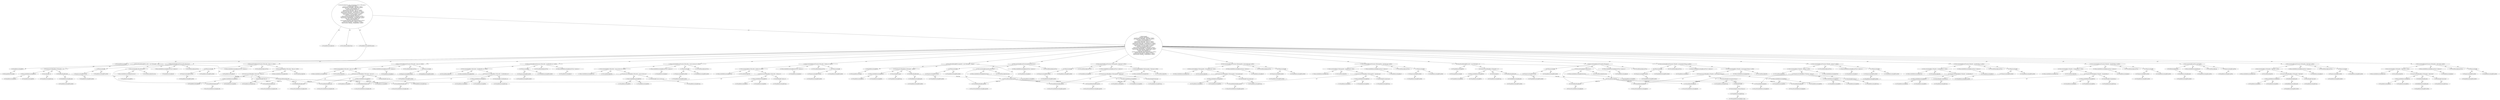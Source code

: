 digraph "testCopy#?" {
0 [label="2:CtTypeReferenceImpl@void" shape=ellipse]
1 [label="2:CtVirtualElement@testCopy" shape=ellipse]
2 [label="2:CtTypeReferenceImpl@IOException" shape=ellipse]
3 [label="2:CtPackageReferenceImpl@" shape=ellipse]
4 [label="3:CtExecutableReferenceImpl@copy()" shape=ellipse]
5 [label="3:CtTypeReferenceImpl@CopyFiles" shape=ellipse]
6 [label="3:CtVirtualElement@copy" shape=ellipse]
7 [label="3:CtTypeAccessImpl@CopyFiles" shape=ellipse]
8 [label="3:CtTypeReferenceImpl@CopyFiles" shape=ellipse]
9 [label="3:CtFieldReferenceImpl@tmpDir" shape=ellipse]
10 [label="3:CtTypeReferenceImpl@PlaceHold" shape=ellipse]
11 [label="3:CtFieldReadImpl@tmpDir" shape=ellipse]
12 [label="3:CtInvocationImpl@CopyFiles.copy(tmpDir)" shape=ellipse]
13 [label="4:CtExecutableReferenceImpl@assertTrue(<unknown>)" shape=ellipse]
14 [label="4:CtTypeReferenceImpl@null" shape=ellipse]
15 [label="4:CtVirtualElement@assertTrue" shape=ellipse]
16 [label="4:CtTypeAccessImpl@PlaceHold" shape=ellipse]
17 [label="4:CtTypeReferenceImpl@PlaceHold" shape=ellipse]
18 [label="4:CtThisAccessImpl@" shape=ellipse]
19 [label="4:CtTypeReferenceImpl@PlaceHold" shape=ellipse]
20 [label="4:CtExecutableReferenceImpl@isFile()" shape=ellipse]
21 [label="4:CtVirtualElement@isFile" shape=ellipse]
22 [label="4:CtExecutableReferenceImpl@File()" shape=ellipse]
23 [label="4:CtTypeReferenceImpl@File" shape=ellipse]
24 [label="4:CtTypeReferenceImpl@File" shape=ellipse]
25 [label="4:CtFieldReferenceImpl@tmpDir" shape=ellipse]
26 [label="4:CtTypeReferenceImpl@PlaceHold" shape=ellipse]
27 [label="4:CtFieldReadImpl@tmpDir" shape=ellipse]
28 [label="4:CtLiteralImpl@\"help.html\"" shape=ellipse]
29 [label="4:CtTypeReferenceImpl@String" shape=ellipse]
30 [label="4:CtConstructorCallImpl@new File(tmpDir, \"help.html\")" shape=ellipse]
31 [label="4:CtInvocationImpl@new File(tmpDir, \"help.html\").isFile()" shape=ellipse]
32 [label="4:CtInvocationImpl@assertTrue(new File(tmpDir, \"help.html\").isFile())" shape=ellipse]
33 [label="5:CtExecutableReferenceImpl@assertTrue(<unknown>)" shape=ellipse]
34 [label="5:CtTypeReferenceImpl@null" shape=ellipse]
35 [label="5:CtVirtualElement@assertTrue" shape=ellipse]
36 [label="5:CtTypeAccessImpl@PlaceHold" shape=ellipse]
37 [label="5:CtTypeReferenceImpl@PlaceHold" shape=ellipse]
38 [label="5:CtThisAccessImpl@" shape=ellipse]
39 [label="5:CtTypeReferenceImpl@PlaceHold" shape=ellipse]
40 [label="5:CtExecutableReferenceImpl@isFile()" shape=ellipse]
41 [label="5:CtVirtualElement@isFile" shape=ellipse]
42 [label="5:CtExecutableReferenceImpl@File()" shape=ellipse]
43 [label="5:CtTypeReferenceImpl@File" shape=ellipse]
44 [label="5:CtTypeReferenceImpl@File" shape=ellipse]
45 [label="5:CtFieldReferenceImpl@tmpDir" shape=ellipse]
46 [label="5:CtTypeReferenceImpl@PlaceHold" shape=ellipse]
47 [label="5:CtFieldReadImpl@tmpDir" shape=ellipse]
48 [label="5:CtLiteralImpl@\"index.html\"" shape=ellipse]
49 [label="5:CtTypeReferenceImpl@String" shape=ellipse]
50 [label="5:CtConstructorCallImpl@new File(tmpDir, \"index.html\")" shape=ellipse]
51 [label="5:CtInvocationImpl@new File(tmpDir, \"index.html\").isFile()" shape=ellipse]
52 [label="5:CtInvocationImpl@assertTrue(new File(tmpDir, \"index.html\").isFile())" shape=ellipse]
53 [label="6:CtTypeReferenceImpl@File" shape=ellipse]
54 [label="6:CtPackageReferenceImpl@" shape=ellipse]
55 [label="6:CtExecutableReferenceImpl@File()" shape=ellipse]
56 [label="6:CtTypeReferenceImpl@File" shape=ellipse]
57 [label="6:CtTypeReferenceImpl@File" shape=ellipse]
58 [label="6:CtFieldReferenceImpl@tmpDir" shape=ellipse]
59 [label="6:CtTypeReferenceImpl@PlaceHold" shape=ellipse]
60 [label="6:CtFieldReadImpl@tmpDir" shape=ellipse]
61 [label="6:CtLiteralImpl@\"css\"" shape=ellipse]
62 [label="6:CtTypeReferenceImpl@String" shape=ellipse]
63 [label="6:CtConstructorCallImpl@new File(tmpDir, \"css\")" shape=ellipse]
64 [label="6:CtVirtualElement@cssDir" shape=ellipse]
65 [label="6:CtLocalVariableImpl@File cssDir = new File(tmpDir, \"css\")" shape=ellipse]
66 [label="7:CtExecutableReferenceImpl@assertTrue(<unknown>)" shape=ellipse]
67 [label="7:CtTypeReferenceImpl@null" shape=ellipse]
68 [label="7:CtVirtualElement@assertTrue" shape=ellipse]
69 [label="7:CtTypeAccessImpl@PlaceHold" shape=ellipse]
70 [label="7:CtTypeReferenceImpl@PlaceHold" shape=ellipse]
71 [label="7:CtThisAccessImpl@" shape=ellipse]
72 [label="7:CtTypeReferenceImpl@PlaceHold" shape=ellipse]
73 [label="7:CtExecutableReferenceImpl@isDirectory()" shape=ellipse]
74 [label="7:CtTypeReferenceImpl@File" shape=ellipse]
75 [label="7:CtVirtualElement@isDirectory" shape=ellipse]
76 [label="7:CtVariableReadImpl@cssDir" shape=ellipse]
77 [label="7:CtLocalVariableReferenceImpl@cssDir" shape=ellipse]
78 [label="7:CtInvocationImpl@cssDir.isDirectory()" shape=ellipse]
79 [label="7:CtInvocationImpl@assertTrue(cssDir.isDirectory())" shape=ellipse]
80 [label="8:CtExecutableReferenceImpl@assertTrue(<unknown>)" shape=ellipse]
81 [label="8:CtTypeReferenceImpl@null" shape=ellipse]
82 [label="8:CtVirtualElement@assertTrue" shape=ellipse]
83 [label="8:CtTypeAccessImpl@PlaceHold" shape=ellipse]
84 [label="8:CtTypeReferenceImpl@PlaceHold" shape=ellipse]
85 [label="8:CtThisAccessImpl@" shape=ellipse]
86 [label="8:CtTypeReferenceImpl@PlaceHold" shape=ellipse]
87 [label="8:CtExecutableReferenceImpl@isFile()" shape=ellipse]
88 [label="8:CtVirtualElement@isFile" shape=ellipse]
89 [label="8:CtExecutableReferenceImpl@File()" shape=ellipse]
90 [label="8:CtTypeReferenceImpl@File" shape=ellipse]
91 [label="8:CtTypeReferenceImpl@File" shape=ellipse]
92 [label="8:CtVariableReadImpl@cssDir" shape=ellipse]
93 [label="8:CtLocalVariableReferenceImpl@cssDir" shape=ellipse]
94 [label="8:CtLiteralImpl@\"help.css\"" shape=ellipse]
95 [label="8:CtTypeReferenceImpl@String" shape=ellipse]
96 [label="8:CtConstructorCallImpl@new File(cssDir, \"help.css\")" shape=ellipse]
97 [label="8:CtInvocationImpl@new File(cssDir, \"help.css\").isFile()" shape=ellipse]
98 [label="8:CtInvocationImpl@assertTrue(new File(cssDir, \"help.css\").isFile())" shape=ellipse]
99 [label="9:CtExecutableReferenceImpl@assertTrue(<unknown>)" shape=ellipse]
100 [label="9:CtTypeReferenceImpl@null" shape=ellipse]
101 [label="9:CtVirtualElement@assertTrue" shape=ellipse]
102 [label="9:CtTypeAccessImpl@PlaceHold" shape=ellipse]
103 [label="9:CtTypeReferenceImpl@PlaceHold" shape=ellipse]
104 [label="9:CtThisAccessImpl@" shape=ellipse]
105 [label="9:CtTypeReferenceImpl@PlaceHold" shape=ellipse]
106 [label="9:CtExecutableReferenceImpl@isFile()" shape=ellipse]
107 [label="9:CtVirtualElement@isFile" shape=ellipse]
108 [label="9:CtExecutableReferenceImpl@File()" shape=ellipse]
109 [label="9:CtTypeReferenceImpl@File" shape=ellipse]
110 [label="9:CtTypeReferenceImpl@File" shape=ellipse]
111 [label="9:CtVariableReadImpl@cssDir" shape=ellipse]
112 [label="9:CtLocalVariableReferenceImpl@cssDir" shape=ellipse]
113 [label="9:CtLiteralImpl@\"main.css\"" shape=ellipse]
114 [label="9:CtTypeReferenceImpl@String" shape=ellipse]
115 [label="9:CtConstructorCallImpl@new File(cssDir, \"main.css\")" shape=ellipse]
116 [label="9:CtInvocationImpl@new File(cssDir, \"main.css\").isFile()" shape=ellipse]
117 [label="9:CtInvocationImpl@assertTrue(new File(cssDir, \"main.css\").isFile())" shape=ellipse]
118 [label="10:CtExecutableReferenceImpl@assertTrue(<unknown>)" shape=ellipse]
119 [label="10:CtTypeReferenceImpl@null" shape=ellipse]
120 [label="10:CtVirtualElement@assertTrue" shape=ellipse]
121 [label="10:CtTypeAccessImpl@PlaceHold" shape=ellipse]
122 [label="10:CtTypeReferenceImpl@PlaceHold" shape=ellipse]
123 [label="10:CtThisAccessImpl@" shape=ellipse]
124 [label="10:CtTypeReferenceImpl@PlaceHold" shape=ellipse]
125 [label="10:CtExecutableReferenceImpl@isFile()" shape=ellipse]
126 [label="10:CtVirtualElement@isFile" shape=ellipse]
127 [label="10:CtExecutableReferenceImpl@File()" shape=ellipse]
128 [label="10:CtTypeReferenceImpl@File" shape=ellipse]
129 [label="10:CtTypeReferenceImpl@File" shape=ellipse]
130 [label="10:CtVariableReadImpl@cssDir" shape=ellipse]
131 [label="10:CtLocalVariableReferenceImpl@cssDir" shape=ellipse]
132 [label="10:CtLiteralImpl@\"sortabletable.css\"" shape=ellipse]
133 [label="10:CtTypeReferenceImpl@String" shape=ellipse]
134 [label="10:CtConstructorCallImpl@new File(cssDir, \"sortabletable.css\")" shape=ellipse]
135 [label="10:CtInvocationImpl@new File(cssDir, \"sortabletable.css\").isFile()" shape=ellipse]
136 [label="10:CtInvocationImpl@assertTrue(new File(cssDir, \"sortabletable.css\").isFile())" shape=ellipse]
137 [label="11:CtExecutableReferenceImpl@assertTrue(<unknown>)" shape=ellipse]
138 [label="11:CtTypeReferenceImpl@null" shape=ellipse]
139 [label="11:CtVirtualElement@assertTrue" shape=ellipse]
140 [label="11:CtTypeAccessImpl@PlaceHold" shape=ellipse]
141 [label="11:CtTypeReferenceImpl@PlaceHold" shape=ellipse]
142 [label="11:CtThisAccessImpl@" shape=ellipse]
143 [label="11:CtTypeReferenceImpl@PlaceHold" shape=ellipse]
144 [label="11:CtExecutableReferenceImpl@isFile()" shape=ellipse]
145 [label="11:CtVirtualElement@isFile" shape=ellipse]
146 [label="11:CtExecutableReferenceImpl@File()" shape=ellipse]
147 [label="11:CtTypeReferenceImpl@File" shape=ellipse]
148 [label="11:CtTypeReferenceImpl@File" shape=ellipse]
149 [label="11:CtVariableReadImpl@cssDir" shape=ellipse]
150 [label="11:CtLocalVariableReferenceImpl@cssDir" shape=ellipse]
151 [label="11:CtLiteralImpl@\"source-viewer.css\"" shape=ellipse]
152 [label="11:CtTypeReferenceImpl@String" shape=ellipse]
153 [label="11:CtConstructorCallImpl@new File(cssDir, \"source-viewer.css\")" shape=ellipse]
154 [label="11:CtInvocationImpl@new File(cssDir, \"source-viewer.css\").isFile()" shape=ellipse]
155 [label="11:CtInvocationImpl@assertTrue(new File(cssDir, \"source-viewer.css\").isFile())" shape=ellipse]
156 [label="12:CtExecutableReferenceImpl@assertTrue(<unknown>)" shape=ellipse]
157 [label="12:CtTypeReferenceImpl@null" shape=ellipse]
158 [label="12:CtVirtualElement@assertTrue" shape=ellipse]
159 [label="12:CtTypeAccessImpl@PlaceHold" shape=ellipse]
160 [label="12:CtTypeReferenceImpl@PlaceHold" shape=ellipse]
161 [label="12:CtThisAccessImpl@" shape=ellipse]
162 [label="12:CtTypeReferenceImpl@PlaceHold" shape=ellipse]
163 [label="12:CtExecutableReferenceImpl@isFile()" shape=ellipse]
164 [label="12:CtVirtualElement@isFile" shape=ellipse]
165 [label="12:CtExecutableReferenceImpl@File()" shape=ellipse]
166 [label="12:CtTypeReferenceImpl@File" shape=ellipse]
167 [label="12:CtTypeReferenceImpl@File" shape=ellipse]
168 [label="12:CtVariableReadImpl@cssDir" shape=ellipse]
169 [label="12:CtLocalVariableReferenceImpl@cssDir" shape=ellipse]
170 [label="12:CtLiteralImpl@\"tooltip.css\"" shape=ellipse]
171 [label="12:CtTypeReferenceImpl@String" shape=ellipse]
172 [label="12:CtConstructorCallImpl@new File(cssDir, \"tooltip.css\")" shape=ellipse]
173 [label="12:CtInvocationImpl@new File(cssDir, \"tooltip.css\").isFile()" shape=ellipse]
174 [label="12:CtInvocationImpl@assertTrue(new File(cssDir, \"tooltip.css\").isFile())" shape=ellipse]
175 [label="13:CtTypeReferenceImpl@File" shape=ellipse]
176 [label="13:CtPackageReferenceImpl@" shape=ellipse]
177 [label="13:CtExecutableReferenceImpl@File()" shape=ellipse]
178 [label="13:CtTypeReferenceImpl@File" shape=ellipse]
179 [label="13:CtTypeReferenceImpl@File" shape=ellipse]
180 [label="13:CtFieldReferenceImpl@tmpDir" shape=ellipse]
181 [label="13:CtTypeReferenceImpl@PlaceHold" shape=ellipse]
182 [label="13:CtFieldReadImpl@tmpDir" shape=ellipse]
183 [label="13:CtLiteralImpl@\"images\"" shape=ellipse]
184 [label="13:CtTypeReferenceImpl@String" shape=ellipse]
185 [label="13:CtConstructorCallImpl@new File(tmpDir, \"images\")" shape=ellipse]
186 [label="13:CtVirtualElement@imagesDir" shape=ellipse]
187 [label="13:CtLocalVariableImpl@File imagesDir = new File(tmpDir, \"images\")" shape=ellipse]
188 [label="14:CtExecutableReferenceImpl@assertTrue(<unknown>)" shape=ellipse]
189 [label="14:CtTypeReferenceImpl@null" shape=ellipse]
190 [label="14:CtVirtualElement@assertTrue" shape=ellipse]
191 [label="14:CtTypeAccessImpl@PlaceHold" shape=ellipse]
192 [label="14:CtTypeReferenceImpl@PlaceHold" shape=ellipse]
193 [label="14:CtThisAccessImpl@" shape=ellipse]
194 [label="14:CtTypeReferenceImpl@PlaceHold" shape=ellipse]
195 [label="14:CtExecutableReferenceImpl@isDirectory()" shape=ellipse]
196 [label="14:CtTypeReferenceImpl@File" shape=ellipse]
197 [label="14:CtVirtualElement@isDirectory" shape=ellipse]
198 [label="14:CtVariableReadImpl@imagesDir" shape=ellipse]
199 [label="14:CtLocalVariableReferenceImpl@imagesDir" shape=ellipse]
200 [label="14:CtInvocationImpl@imagesDir.isDirectory()" shape=ellipse]
201 [label="14:CtInvocationImpl@assertTrue(imagesDir.isDirectory())" shape=ellipse]
202 [label="15:CtExecutableReferenceImpl@assertTrue(<unknown>)" shape=ellipse]
203 [label="15:CtTypeReferenceImpl@null" shape=ellipse]
204 [label="15:CtVirtualElement@assertTrue" shape=ellipse]
205 [label="15:CtTypeAccessImpl@PlaceHold" shape=ellipse]
206 [label="15:CtTypeReferenceImpl@PlaceHold" shape=ellipse]
207 [label="15:CtThisAccessImpl@" shape=ellipse]
208 [label="15:CtTypeReferenceImpl@PlaceHold" shape=ellipse]
209 [label="15:CtExecutableReferenceImpl@isFile()" shape=ellipse]
210 [label="15:CtVirtualElement@isFile" shape=ellipse]
211 [label="15:CtExecutableReferenceImpl@File()" shape=ellipse]
212 [label="15:CtTypeReferenceImpl@File" shape=ellipse]
213 [label="15:CtTypeReferenceImpl@File" shape=ellipse]
214 [label="15:CtVariableReadImpl@imagesDir" shape=ellipse]
215 [label="15:CtLocalVariableReferenceImpl@imagesDir" shape=ellipse]
216 [label="15:CtLiteralImpl@\"blank.png\"" shape=ellipse]
217 [label="15:CtTypeReferenceImpl@String" shape=ellipse]
218 [label="15:CtConstructorCallImpl@new File(imagesDir, \"blank.png\")" shape=ellipse]
219 [label="15:CtInvocationImpl@new File(imagesDir, \"blank.png\").isFile()" shape=ellipse]
220 [label="15:CtInvocationImpl@assertTrue(new File(imagesDir, \"blank.png\").isFile())" shape=ellipse]
221 [label="16:CtExecutableReferenceImpl@assertTrue(<unknown>)" shape=ellipse]
222 [label="16:CtTypeReferenceImpl@null" shape=ellipse]
223 [label="16:CtVirtualElement@assertTrue" shape=ellipse]
224 [label="16:CtTypeAccessImpl@PlaceHold" shape=ellipse]
225 [label="16:CtTypeReferenceImpl@PlaceHold" shape=ellipse]
226 [label="16:CtThisAccessImpl@" shape=ellipse]
227 [label="16:CtTypeReferenceImpl@PlaceHold" shape=ellipse]
228 [label="16:CtExecutableReferenceImpl@isFile()" shape=ellipse]
229 [label="16:CtVirtualElement@isFile" shape=ellipse]
230 [label="16:CtExecutableReferenceImpl@File()" shape=ellipse]
231 [label="16:CtTypeReferenceImpl@File" shape=ellipse]
232 [label="16:CtTypeReferenceImpl@File" shape=ellipse]
233 [label="16:CtVariableReadImpl@imagesDir" shape=ellipse]
234 [label="16:CtLocalVariableReferenceImpl@imagesDir" shape=ellipse]
235 [label="16:CtLiteralImpl@\"downsimple.png\"" shape=ellipse]
236 [label="16:CtTypeReferenceImpl@String" shape=ellipse]
237 [label="16:CtConstructorCallImpl@new File(imagesDir, \"downsimple.png\")" shape=ellipse]
238 [label="16:CtInvocationImpl@new File(imagesDir, \"downsimple.png\").isFile()" shape=ellipse]
239 [label="16:CtInvocationImpl@assertTrue(new File(imagesDir, \"downsimple.png\").isFile())" shape=ellipse]
240 [label="17:CtExecutableReferenceImpl@assertTrue(<unknown>)" shape=ellipse]
241 [label="17:CtTypeReferenceImpl@null" shape=ellipse]
242 [label="17:CtVirtualElement@assertTrue" shape=ellipse]
243 [label="17:CtTypeAccessImpl@PlaceHold" shape=ellipse]
244 [label="17:CtTypeReferenceImpl@PlaceHold" shape=ellipse]
245 [label="17:CtThisAccessImpl@" shape=ellipse]
246 [label="17:CtTypeReferenceImpl@PlaceHold" shape=ellipse]
247 [label="17:CtExecutableReferenceImpl@isFile()" shape=ellipse]
248 [label="17:CtVirtualElement@isFile" shape=ellipse]
249 [label="17:CtExecutableReferenceImpl@File()" shape=ellipse]
250 [label="17:CtTypeReferenceImpl@File" shape=ellipse]
251 [label="17:CtTypeReferenceImpl@File" shape=ellipse]
252 [label="17:CtVariableReadImpl@imagesDir" shape=ellipse]
253 [label="17:CtLocalVariableReferenceImpl@imagesDir" shape=ellipse]
254 [label="17:CtLiteralImpl@\"upsimple.png\"" shape=ellipse]
255 [label="17:CtTypeReferenceImpl@String" shape=ellipse]
256 [label="17:CtConstructorCallImpl@new File(imagesDir, \"upsimple.png\")" shape=ellipse]
257 [label="17:CtInvocationImpl@new File(imagesDir, \"upsimple.png\").isFile()" shape=ellipse]
258 [label="17:CtInvocationImpl@assertTrue(new File(imagesDir, \"upsimple.png\").isFile())" shape=ellipse]
259 [label="18:CtTypeReferenceImpl@File" shape=ellipse]
260 [label="18:CtPackageReferenceImpl@" shape=ellipse]
261 [label="18:CtExecutableReferenceImpl@File()" shape=ellipse]
262 [label="18:CtTypeReferenceImpl@File" shape=ellipse]
263 [label="18:CtTypeReferenceImpl@File" shape=ellipse]
264 [label="18:CtFieldReferenceImpl@tmpDir" shape=ellipse]
265 [label="18:CtTypeReferenceImpl@PlaceHold" shape=ellipse]
266 [label="18:CtFieldReadImpl@tmpDir" shape=ellipse]
267 [label="18:CtLiteralImpl@\"js\"" shape=ellipse]
268 [label="18:CtTypeReferenceImpl@String" shape=ellipse]
269 [label="18:CtConstructorCallImpl@new File(tmpDir, \"js\")" shape=ellipse]
270 [label="18:CtVirtualElement@jsDir" shape=ellipse]
271 [label="18:CtLocalVariableImpl@File jsDir = new File(tmpDir, \"js\")" shape=ellipse]
272 [label="19:CtExecutableReferenceImpl@assertTrue(<unknown>)" shape=ellipse]
273 [label="19:CtTypeReferenceImpl@null" shape=ellipse]
274 [label="19:CtVirtualElement@assertTrue" shape=ellipse]
275 [label="19:CtTypeAccessImpl@PlaceHold" shape=ellipse]
276 [label="19:CtTypeReferenceImpl@PlaceHold" shape=ellipse]
277 [label="19:CtThisAccessImpl@" shape=ellipse]
278 [label="19:CtTypeReferenceImpl@PlaceHold" shape=ellipse]
279 [label="19:CtExecutableReferenceImpl@isDirectory()" shape=ellipse]
280 [label="19:CtTypeReferenceImpl@File" shape=ellipse]
281 [label="19:CtVirtualElement@isDirectory" shape=ellipse]
282 [label="19:CtVariableReadImpl@jsDir" shape=ellipse]
283 [label="19:CtLocalVariableReferenceImpl@jsDir" shape=ellipse]
284 [label="19:CtInvocationImpl@jsDir.isDirectory()" shape=ellipse]
285 [label="19:CtInvocationImpl@assertTrue(jsDir.isDirectory())" shape=ellipse]
286 [label="20:CtExecutableReferenceImpl@assertTrue(<unknown>)" shape=ellipse]
287 [label="20:CtTypeReferenceImpl@null" shape=ellipse]
288 [label="20:CtVirtualElement@assertTrue" shape=ellipse]
289 [label="20:CtTypeAccessImpl@PlaceHold" shape=ellipse]
290 [label="20:CtTypeReferenceImpl@PlaceHold" shape=ellipse]
291 [label="20:CtThisAccessImpl@" shape=ellipse]
292 [label="20:CtTypeReferenceImpl@PlaceHold" shape=ellipse]
293 [label="20:CtExecutableReferenceImpl@isFile()" shape=ellipse]
294 [label="20:CtVirtualElement@isFile" shape=ellipse]
295 [label="20:CtExecutableReferenceImpl@File()" shape=ellipse]
296 [label="20:CtTypeReferenceImpl@File" shape=ellipse]
297 [label="20:CtTypeReferenceImpl@File" shape=ellipse]
298 [label="20:CtVariableReadImpl@jsDir" shape=ellipse]
299 [label="20:CtLocalVariableReferenceImpl@jsDir" shape=ellipse]
300 [label="20:CtLiteralImpl@\"percentagesorttype.js\"" shape=ellipse]
301 [label="20:CtTypeReferenceImpl@String" shape=ellipse]
302 [label="20:CtConstructorCallImpl@new File(jsDir, \"percentagesorttype.js\")" shape=ellipse]
303 [label="20:CtInvocationImpl@new File(jsDir, \"percentagesorttype.js\").isFile()" shape=ellipse]
304 [label="20:CtInvocationImpl@assertTrue(new File(jsDir, \"percentagesorttype.js\").isFile())" shape=ellipse]
305 [label="21:CtExecutableReferenceImpl@assertTrue(<unknown>)" shape=ellipse]
306 [label="21:CtTypeReferenceImpl@null" shape=ellipse]
307 [label="21:CtVirtualElement@assertTrue" shape=ellipse]
308 [label="21:CtTypeAccessImpl@PlaceHold" shape=ellipse]
309 [label="21:CtTypeReferenceImpl@PlaceHold" shape=ellipse]
310 [label="21:CtThisAccessImpl@" shape=ellipse]
311 [label="21:CtTypeReferenceImpl@PlaceHold" shape=ellipse]
312 [label="21:CtExecutableReferenceImpl@isFile()" shape=ellipse]
313 [label="21:CtVirtualElement@isFile" shape=ellipse]
314 [label="21:CtExecutableReferenceImpl@File()" shape=ellipse]
315 [label="21:CtTypeReferenceImpl@File" shape=ellipse]
316 [label="21:CtTypeReferenceImpl@File" shape=ellipse]
317 [label="21:CtVariableReadImpl@jsDir" shape=ellipse]
318 [label="21:CtLocalVariableReferenceImpl@jsDir" shape=ellipse]
319 [label="21:CtLiteralImpl@\"popup.js\"" shape=ellipse]
320 [label="21:CtTypeReferenceImpl@String" shape=ellipse]
321 [label="21:CtConstructorCallImpl@new File(jsDir, \"popup.js\")" shape=ellipse]
322 [label="21:CtInvocationImpl@new File(jsDir, \"popup.js\").isFile()" shape=ellipse]
323 [label="21:CtInvocationImpl@assertTrue(new File(jsDir, \"popup.js\").isFile())" shape=ellipse]
324 [label="22:CtExecutableReferenceImpl@assertTrue(<unknown>)" shape=ellipse]
325 [label="22:CtTypeReferenceImpl@null" shape=ellipse]
326 [label="22:CtVirtualElement@assertTrue" shape=ellipse]
327 [label="22:CtTypeAccessImpl@PlaceHold" shape=ellipse]
328 [label="22:CtTypeReferenceImpl@PlaceHold" shape=ellipse]
329 [label="22:CtThisAccessImpl@" shape=ellipse]
330 [label="22:CtTypeReferenceImpl@PlaceHold" shape=ellipse]
331 [label="22:CtExecutableReferenceImpl@isFile()" shape=ellipse]
332 [label="22:CtVirtualElement@isFile" shape=ellipse]
333 [label="22:CtExecutableReferenceImpl@File()" shape=ellipse]
334 [label="22:CtTypeReferenceImpl@File" shape=ellipse]
335 [label="22:CtTypeReferenceImpl@File" shape=ellipse]
336 [label="22:CtVariableReadImpl@jsDir" shape=ellipse]
337 [label="22:CtLocalVariableReferenceImpl@jsDir" shape=ellipse]
338 [label="22:CtLiteralImpl@\"sortabletable.js\"" shape=ellipse]
339 [label="22:CtTypeReferenceImpl@String" shape=ellipse]
340 [label="22:CtConstructorCallImpl@new File(jsDir, \"sortabletable.js\")" shape=ellipse]
341 [label="22:CtInvocationImpl@new File(jsDir, \"sortabletable.js\").isFile()" shape=ellipse]
342 [label="22:CtInvocationImpl@assertTrue(new File(jsDir, \"sortabletable.js\").isFile())" shape=ellipse]
343 [label="23:CtExecutableReferenceImpl@assertTrue(<unknown>)" shape=ellipse]
344 [label="23:CtTypeReferenceImpl@null" shape=ellipse]
345 [label="23:CtVirtualElement@assertTrue" shape=ellipse]
346 [label="23:CtTypeAccessImpl@PlaceHold" shape=ellipse]
347 [label="23:CtTypeReferenceImpl@PlaceHold" shape=ellipse]
348 [label="23:CtThisAccessImpl@" shape=ellipse]
349 [label="23:CtTypeReferenceImpl@PlaceHold" shape=ellipse]
350 [label="23:CtExecutableReferenceImpl@isFile()" shape=ellipse]
351 [label="23:CtVirtualElement@isFile" shape=ellipse]
352 [label="23:CtExecutableReferenceImpl@File()" shape=ellipse]
353 [label="23:CtTypeReferenceImpl@File" shape=ellipse]
354 [label="23:CtTypeReferenceImpl@File" shape=ellipse]
355 [label="23:CtVariableReadImpl@jsDir" shape=ellipse]
356 [label="23:CtLocalVariableReferenceImpl@jsDir" shape=ellipse]
357 [label="23:CtLiteralImpl@\"stringbuilder.js\"" shape=ellipse]
358 [label="23:CtTypeReferenceImpl@String" shape=ellipse]
359 [label="23:CtConstructorCallImpl@new File(jsDir, \"stringbuilder.js\")" shape=ellipse]
360 [label="23:CtInvocationImpl@new File(jsDir, \"stringbuilder.js\").isFile()" shape=ellipse]
361 [label="23:CtInvocationImpl@assertTrue(new File(jsDir, \"stringbuilder.js\").isFile())" shape=ellipse]
362 [label="2:CtBlockImpl@\{
    CopyFiles.copy(tmpDir);
    assertTrue(new File(tmpDir, \"help.html\").isFile());
    assertTrue(new File(tmpDir, \"index.html\").isFile());
    File cssDir = new File(tmpDir, \"css\");
    assertTrue(cssDir.isDirectory());
    assertTrue(new File(cssDir, \"help.css\").isFile());
    assertTrue(new File(cssDir, \"main.css\").isFile());
    assertTrue(new File(cssDir, \"sortabletable.css\").isFile());
    assertTrue(new File(cssDir, \"source-viewer.css\").isFile());
    assertTrue(new File(cssDir, \"tooltip.css\").isFile());
    File imagesDir = new File(tmpDir, \"images\");
    assertTrue(imagesDir.isDirectory());
    assertTrue(new File(imagesDir, \"blank.png\").isFile());
    assertTrue(new File(imagesDir, \"downsimple.png\").isFile());
    assertTrue(new File(imagesDir, \"upsimple.png\").isFile());
    File jsDir = new File(tmpDir, \"js\");
    assertTrue(jsDir.isDirectory());
    assertTrue(new File(jsDir, \"percentagesorttype.js\").isFile());
    assertTrue(new File(jsDir, \"popup.js\").isFile());
    assertTrue(new File(jsDir, \"sortabletable.js\").isFile());
    assertTrue(new File(jsDir, \"stringbuilder.js\").isFile());
\}" shape=ellipse]
363 [label="2:CtMethodImpl@public static void testCopy() throws IOException \{
    CopyFiles.copy(tmpDir);
    assertTrue(new File(tmpDir, \"help.html\").isFile());
    assertTrue(new File(tmpDir, \"index.html\").isFile());
    File cssDir = new File(tmpDir, \"css\");
    assertTrue(cssDir.isDirectory());
    assertTrue(new File(cssDir, \"help.css\").isFile());
    assertTrue(new File(cssDir, \"main.css\").isFile());
    assertTrue(new File(cssDir, \"sortabletable.css\").isFile());
    assertTrue(new File(cssDir, \"source-viewer.css\").isFile());
    assertTrue(new File(cssDir, \"tooltip.css\").isFile());
    File imagesDir = new File(tmpDir, \"images\");
    assertTrue(imagesDir.isDirectory());
    assertTrue(new File(imagesDir, \"blank.png\").isFile());
    assertTrue(new File(imagesDir, \"downsimple.png\").isFile());
    assertTrue(new File(imagesDir, \"upsimple.png\").isFile());
    File jsDir = new File(tmpDir, \"js\");
    assertTrue(jsDir.isDirectory());
    assertTrue(new File(jsDir, \"percentagesorttype.js\").isFile());
    assertTrue(new File(jsDir, \"popup.js\").isFile());
    assertTrue(new File(jsDir, \"sortabletable.js\").isFile());
    assertTrue(new File(jsDir, \"stringbuilder.js\").isFile());
\}" shape=ellipse]
364 [label="20:Update@UPDATE" shape=ellipse]
365 [label="20:CtPackageReferenceImpl@java.lang" shape=ellipse]
366 [label="20:CtTypeReferenceImpl@String" shape=ellipse]
367 [label="20:CtLiteralImpl@\"customsorttypes.js\"" shape=ellipse]
2 -> 3 [label="AST"];
4 -> 5 [label="AST"];
7 -> 8 [label="AST"];
9 -> 10 [label="AST"];
11 -> 9 [label="AST"];
12 -> 6 [label="AST"];
12 -> 7 [label="AST"];
12 -> 4 [label="AST"];
12 -> 11 [label="AST"];
13 -> 14 [label="AST"];
16 -> 17 [label="AST"];
18 -> 19 [label="AST"];
18 -> 16 [label="AST"];
22 -> 23 [label="AST"];
22 -> 24 [label="AST"];
25 -> 26 [label="AST"];
27 -> 25 [label="AST"];
28 -> 29 [label="AST"];
30 -> 22 [label="AST"];
30 -> 27 [label="AST"];
30 -> 28 [label="AST"];
31 -> 21 [label="AST"];
31 -> 30 [label="AST"];
31 -> 20 [label="AST"];
32 -> 15 [label="AST"];
32 -> 18 [label="AST"];
32 -> 13 [label="AST"];
32 -> 31 [label="AST"];
33 -> 34 [label="AST"];
36 -> 37 [label="AST"];
38 -> 39 [label="AST"];
38 -> 36 [label="AST"];
42 -> 43 [label="AST"];
42 -> 44 [label="AST"];
45 -> 46 [label="AST"];
47 -> 45 [label="AST"];
48 -> 49 [label="AST"];
50 -> 42 [label="AST"];
50 -> 47 [label="AST"];
50 -> 48 [label="AST"];
51 -> 41 [label="AST"];
51 -> 50 [label="AST"];
51 -> 40 [label="AST"];
52 -> 35 [label="AST"];
52 -> 38 [label="AST"];
52 -> 33 [label="AST"];
52 -> 51 [label="AST"];
53 -> 54 [label="AST"];
55 -> 56 [label="AST"];
55 -> 57 [label="AST"];
58 -> 59 [label="AST"];
60 -> 58 [label="AST"];
60 -> 64 [label="Data Dep"];
61 -> 62 [label="AST"];
63 -> 55 [label="AST"];
63 -> 60 [label="AST"];
63 -> 61 [label="AST"];
64 -> 76 [label="Define-Use"];
64 -> 92 [label="Define-Use"];
64 -> 111 [label="Define-Use"];
64 -> 130 [label="Define-Use"];
64 -> 149 [label="Define-Use"];
64 -> 168 [label="Define-Use"];
65 -> 64 [label="AST"];
65 -> 53 [label="AST"];
65 -> 63 [label="AST"];
66 -> 67 [label="AST"];
69 -> 70 [label="AST"];
71 -> 72 [label="AST"];
71 -> 69 [label="AST"];
73 -> 74 [label="AST"];
76 -> 77 [label="AST"];
78 -> 75 [label="AST"];
78 -> 76 [label="AST"];
78 -> 73 [label="AST"];
79 -> 68 [label="AST"];
79 -> 71 [label="AST"];
79 -> 66 [label="AST"];
79 -> 78 [label="AST"];
80 -> 81 [label="AST"];
83 -> 84 [label="AST"];
85 -> 86 [label="AST"];
85 -> 83 [label="AST"];
89 -> 90 [label="AST"];
89 -> 91 [label="AST"];
92 -> 93 [label="AST"];
94 -> 95 [label="AST"];
96 -> 89 [label="AST"];
96 -> 92 [label="AST"];
96 -> 94 [label="AST"];
97 -> 88 [label="AST"];
97 -> 96 [label="AST"];
97 -> 87 [label="AST"];
98 -> 82 [label="AST"];
98 -> 85 [label="AST"];
98 -> 80 [label="AST"];
98 -> 97 [label="AST"];
99 -> 100 [label="AST"];
102 -> 103 [label="AST"];
104 -> 105 [label="AST"];
104 -> 102 [label="AST"];
108 -> 109 [label="AST"];
108 -> 110 [label="AST"];
111 -> 112 [label="AST"];
113 -> 114 [label="AST"];
115 -> 108 [label="AST"];
115 -> 111 [label="AST"];
115 -> 113 [label="AST"];
116 -> 107 [label="AST"];
116 -> 115 [label="AST"];
116 -> 106 [label="AST"];
117 -> 101 [label="AST"];
117 -> 104 [label="AST"];
117 -> 99 [label="AST"];
117 -> 116 [label="AST"];
118 -> 119 [label="AST"];
121 -> 122 [label="AST"];
123 -> 124 [label="AST"];
123 -> 121 [label="AST"];
127 -> 128 [label="AST"];
127 -> 129 [label="AST"];
130 -> 131 [label="AST"];
132 -> 133 [label="AST"];
134 -> 127 [label="AST"];
134 -> 130 [label="AST"];
134 -> 132 [label="AST"];
135 -> 126 [label="AST"];
135 -> 134 [label="AST"];
135 -> 125 [label="AST"];
136 -> 120 [label="AST"];
136 -> 123 [label="AST"];
136 -> 118 [label="AST"];
136 -> 135 [label="AST"];
137 -> 138 [label="AST"];
140 -> 141 [label="AST"];
142 -> 143 [label="AST"];
142 -> 140 [label="AST"];
146 -> 147 [label="AST"];
146 -> 148 [label="AST"];
149 -> 150 [label="AST"];
151 -> 152 [label="AST"];
153 -> 146 [label="AST"];
153 -> 149 [label="AST"];
153 -> 151 [label="AST"];
154 -> 145 [label="AST"];
154 -> 153 [label="AST"];
154 -> 144 [label="AST"];
155 -> 139 [label="AST"];
155 -> 142 [label="AST"];
155 -> 137 [label="AST"];
155 -> 154 [label="AST"];
156 -> 157 [label="AST"];
159 -> 160 [label="AST"];
161 -> 162 [label="AST"];
161 -> 159 [label="AST"];
165 -> 166 [label="AST"];
165 -> 167 [label="AST"];
168 -> 169 [label="AST"];
170 -> 171 [label="AST"];
172 -> 165 [label="AST"];
172 -> 168 [label="AST"];
172 -> 170 [label="AST"];
173 -> 164 [label="AST"];
173 -> 172 [label="AST"];
173 -> 163 [label="AST"];
174 -> 158 [label="AST"];
174 -> 161 [label="AST"];
174 -> 156 [label="AST"];
174 -> 173 [label="AST"];
175 -> 176 [label="AST"];
177 -> 178 [label="AST"];
177 -> 179 [label="AST"];
180 -> 181 [label="AST"];
182 -> 180 [label="AST"];
182 -> 186 [label="Data Dep"];
183 -> 184 [label="AST"];
185 -> 177 [label="AST"];
185 -> 182 [label="AST"];
185 -> 183 [label="AST"];
186 -> 198 [label="Define-Use"];
186 -> 214 [label="Define-Use"];
186 -> 233 [label="Define-Use"];
186 -> 252 [label="Define-Use"];
187 -> 186 [label="AST"];
187 -> 175 [label="AST"];
187 -> 185 [label="AST"];
188 -> 189 [label="AST"];
191 -> 192 [label="AST"];
193 -> 194 [label="AST"];
193 -> 191 [label="AST"];
195 -> 196 [label="AST"];
198 -> 199 [label="AST"];
200 -> 197 [label="AST"];
200 -> 198 [label="AST"];
200 -> 195 [label="AST"];
201 -> 190 [label="AST"];
201 -> 193 [label="AST"];
201 -> 188 [label="AST"];
201 -> 200 [label="AST"];
202 -> 203 [label="AST"];
205 -> 206 [label="AST"];
207 -> 208 [label="AST"];
207 -> 205 [label="AST"];
211 -> 212 [label="AST"];
211 -> 213 [label="AST"];
214 -> 215 [label="AST"];
216 -> 217 [label="AST"];
218 -> 211 [label="AST"];
218 -> 214 [label="AST"];
218 -> 216 [label="AST"];
219 -> 210 [label="AST"];
219 -> 218 [label="AST"];
219 -> 209 [label="AST"];
220 -> 204 [label="AST"];
220 -> 207 [label="AST"];
220 -> 202 [label="AST"];
220 -> 219 [label="AST"];
221 -> 222 [label="AST"];
224 -> 225 [label="AST"];
226 -> 227 [label="AST"];
226 -> 224 [label="AST"];
230 -> 231 [label="AST"];
230 -> 232 [label="AST"];
233 -> 234 [label="AST"];
235 -> 236 [label="AST"];
237 -> 230 [label="AST"];
237 -> 233 [label="AST"];
237 -> 235 [label="AST"];
238 -> 229 [label="AST"];
238 -> 237 [label="AST"];
238 -> 228 [label="AST"];
239 -> 223 [label="AST"];
239 -> 226 [label="AST"];
239 -> 221 [label="AST"];
239 -> 238 [label="AST"];
240 -> 241 [label="AST"];
243 -> 244 [label="AST"];
245 -> 246 [label="AST"];
245 -> 243 [label="AST"];
249 -> 250 [label="AST"];
249 -> 251 [label="AST"];
252 -> 253 [label="AST"];
254 -> 255 [label="AST"];
256 -> 249 [label="AST"];
256 -> 252 [label="AST"];
256 -> 254 [label="AST"];
257 -> 248 [label="AST"];
257 -> 256 [label="AST"];
257 -> 247 [label="AST"];
258 -> 242 [label="AST"];
258 -> 245 [label="AST"];
258 -> 240 [label="AST"];
258 -> 257 [label="AST"];
259 -> 260 [label="AST"];
261 -> 262 [label="AST"];
261 -> 263 [label="AST"];
264 -> 265 [label="AST"];
266 -> 264 [label="AST"];
266 -> 270 [label="Data Dep"];
267 -> 268 [label="AST"];
269 -> 261 [label="AST"];
269 -> 266 [label="AST"];
269 -> 267 [label="AST"];
270 -> 282 [label="Define-Use"];
270 -> 298 [label="Define-Use"];
270 -> 317 [label="Define-Use"];
270 -> 336 [label="Define-Use"];
270 -> 355 [label="Define-Use"];
271 -> 270 [label="AST"];
271 -> 259 [label="AST"];
271 -> 269 [label="AST"];
272 -> 273 [label="AST"];
275 -> 276 [label="AST"];
277 -> 278 [label="AST"];
277 -> 275 [label="AST"];
279 -> 280 [label="AST"];
282 -> 283 [label="AST"];
284 -> 281 [label="AST"];
284 -> 282 [label="AST"];
284 -> 279 [label="AST"];
285 -> 274 [label="AST"];
285 -> 277 [label="AST"];
285 -> 272 [label="AST"];
285 -> 284 [label="AST"];
286 -> 287 [label="AST"];
289 -> 290 [label="AST"];
291 -> 292 [label="AST"];
291 -> 289 [label="AST"];
295 -> 296 [label="AST"];
295 -> 297 [label="AST"];
298 -> 299 [label="AST"];
300 -> 301 [label="AST"];
300 -> 364 [label="Action"];
302 -> 295 [label="AST"];
302 -> 298 [label="AST"];
302 -> 300 [label="AST"];
303 -> 294 [label="AST"];
303 -> 302 [label="AST"];
303 -> 293 [label="AST"];
304 -> 288 [label="AST"];
304 -> 291 [label="AST"];
304 -> 286 [label="AST"];
304 -> 303 [label="AST"];
305 -> 306 [label="AST"];
308 -> 309 [label="AST"];
310 -> 311 [label="AST"];
310 -> 308 [label="AST"];
314 -> 315 [label="AST"];
314 -> 316 [label="AST"];
317 -> 318 [label="AST"];
319 -> 320 [label="AST"];
321 -> 314 [label="AST"];
321 -> 317 [label="AST"];
321 -> 319 [label="AST"];
322 -> 313 [label="AST"];
322 -> 321 [label="AST"];
322 -> 312 [label="AST"];
323 -> 307 [label="AST"];
323 -> 310 [label="AST"];
323 -> 305 [label="AST"];
323 -> 322 [label="AST"];
324 -> 325 [label="AST"];
327 -> 328 [label="AST"];
329 -> 330 [label="AST"];
329 -> 327 [label="AST"];
333 -> 334 [label="AST"];
333 -> 335 [label="AST"];
336 -> 337 [label="AST"];
338 -> 339 [label="AST"];
340 -> 333 [label="AST"];
340 -> 336 [label="AST"];
340 -> 338 [label="AST"];
341 -> 332 [label="AST"];
341 -> 340 [label="AST"];
341 -> 331 [label="AST"];
342 -> 326 [label="AST"];
342 -> 329 [label="AST"];
342 -> 324 [label="AST"];
342 -> 341 [label="AST"];
343 -> 344 [label="AST"];
346 -> 347 [label="AST"];
348 -> 349 [label="AST"];
348 -> 346 [label="AST"];
352 -> 353 [label="AST"];
352 -> 354 [label="AST"];
355 -> 356 [label="AST"];
357 -> 358 [label="AST"];
359 -> 352 [label="AST"];
359 -> 355 [label="AST"];
359 -> 357 [label="AST"];
360 -> 351 [label="AST"];
360 -> 359 [label="AST"];
360 -> 350 [label="AST"];
361 -> 345 [label="AST"];
361 -> 348 [label="AST"];
361 -> 343 [label="AST"];
361 -> 360 [label="AST"];
362 -> 12 [label="AST"];
362 -> 32 [label="AST"];
362 -> 52 [label="AST"];
362 -> 65 [label="AST"];
362 -> 79 [label="AST"];
362 -> 98 [label="AST"];
362 -> 117 [label="AST"];
362 -> 136 [label="AST"];
362 -> 155 [label="AST"];
362 -> 174 [label="AST"];
362 -> 187 [label="AST"];
362 -> 201 [label="AST"];
362 -> 220 [label="AST"];
362 -> 239 [label="AST"];
362 -> 258 [label="AST"];
362 -> 271 [label="AST"];
362 -> 285 [label="AST"];
362 -> 304 [label="AST"];
362 -> 323 [label="AST"];
362 -> 342 [label="AST"];
362 -> 361 [label="AST"];
363 -> 1 [label="AST"];
363 -> 0 [label="AST"];
363 -> 2 [label="AST"];
363 -> 362 [label="AST"];
364 -> 367 [label="Action"];
366 -> 365 [label="AST"];
367 -> 366 [label="AST"];
}